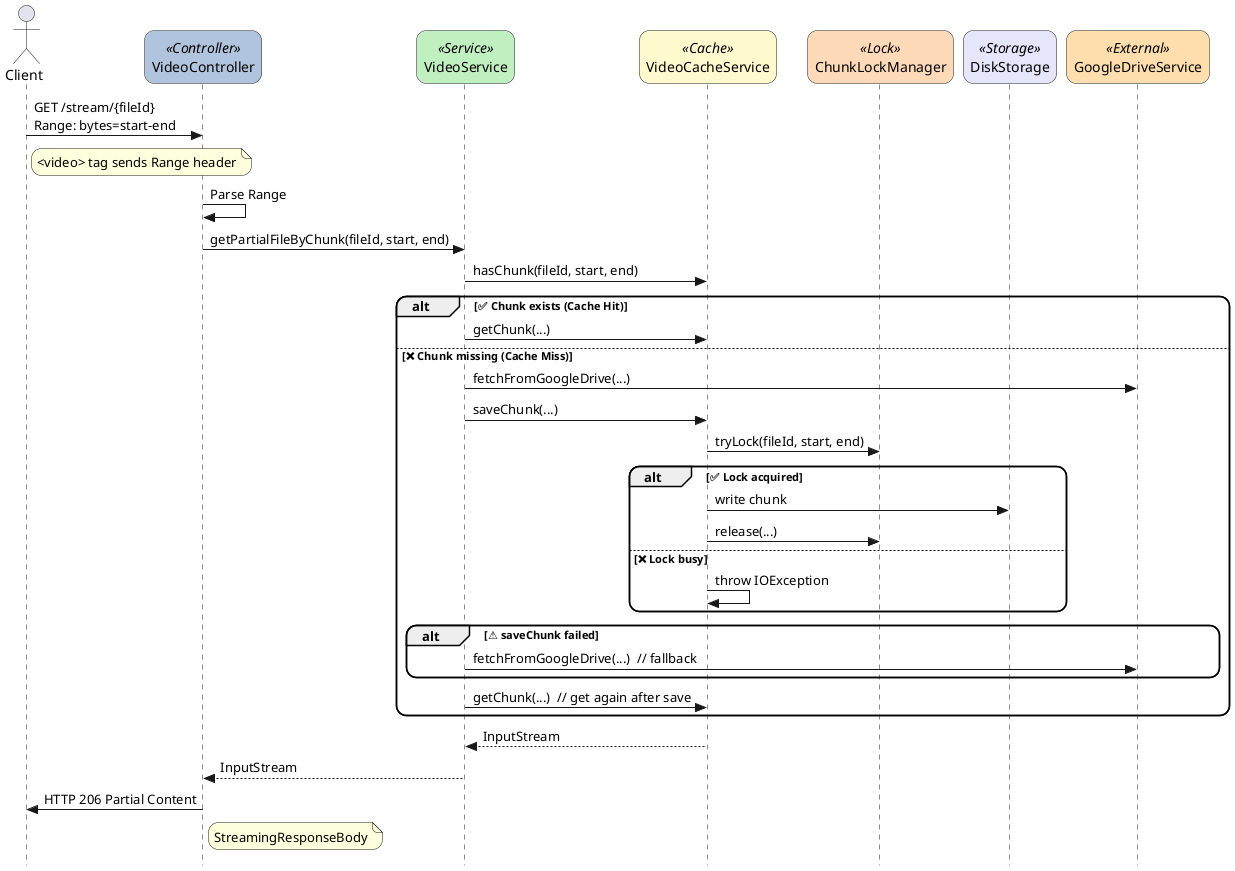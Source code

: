 @startuml
skinparam monochrome false
skinparam shadowing true
skinparam roundcorner 20
skinparam style strictuml

' Define colors for participants
skinparam Participant {
    BackgroundColor<<Controller>> #B0C4DE
    BackgroundColor<<Service>> #C0F0C0
    BackgroundColor<<Cache>> #FFFACD
    BackgroundColor<<Lock>> #FFDAB9
    BackgroundColor<<Storage>> #E6E6FA
    BackgroundColor<<External>> #FFDEAD
}

actor Client
participant "VideoController" as Controller <<Controller>>
participant "VideoService" as Service <<Service>>
participant "VideoCacheService" as Cache <<Cache>>
participant "ChunkLockManager" as LockManager <<Lock>>
participant "DiskStorage" <<Storage>>
participant "GoogleDriveService" as GoogleDrive <<External>>

Client -> Controller : GET /stream/{fileId}\nRange: bytes=start-end
note right of Client : <video> tag sends Range header

Controller -> Controller : Parse Range
Controller -> Service : getPartialFileByChunk(fileId, start, end)

Service -> Cache : hasChunk(fileId, start, end)
alt ✅ Chunk exists (Cache Hit)
    Service -> Cache : getChunk(...)
else ❌ Chunk missing (Cache Miss)
    Service -> GoogleDrive : fetchFromGoogleDrive(...)
    Service -> Cache : saveChunk(...)

    Cache -> LockManager : tryLock(fileId, start, end)
    alt ✅ Lock acquired
        Cache -> DiskStorage : write chunk
        Cache -> LockManager : release(...)
    else ❌ Lock busy
        Cache -> Cache : throw IOException
    end

    alt ⚠️ saveChunk failed
        Service -> GoogleDrive : fetchFromGoogleDrive(...)  // fallback
    end

    Service -> Cache : getChunk(...)  // get again after save
end

Cache --> Service : InputStream
Service --> Controller : InputStream
Controller -> Client : HTTP 206 Partial Content
note right of Controller : StreamingResponseBody

@enduml
